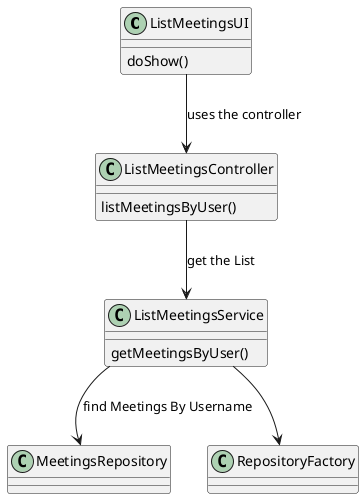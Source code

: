 @startuml
'https://plantuml.com/class-diagram

class ListMeetingsUI {
    doShow()
}

class ListMeetingsController {
    listMeetingsByUser()
}

class ListMeetingsService {
    getMeetingsByUser()
}

class MeetingsRepository {
}

class RepositoryFactory {
}

ListMeetingsUI -down-> ListMeetingsController   : uses the controller
ListMeetingsController --> ListMeetingsService  : get the List
ListMeetingsService --> RepositoryFactory
ListMeetingsService --> MeetingsRepository      : find Meetings By Username

@enduml